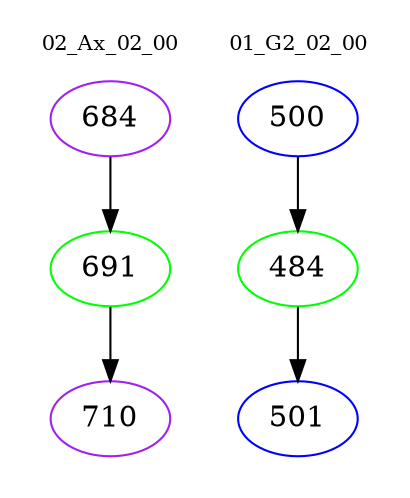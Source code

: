 digraph{
subgraph cluster_0 {
color = white
label = "02_Ax_02_00";
fontsize=10;
T0_684 [label="684", color="purple"]
T0_684 -> T0_691 [color="black"]
T0_691 [label="691", color="green"]
T0_691 -> T0_710 [color="black"]
T0_710 [label="710", color="purple"]
}
subgraph cluster_1 {
color = white
label = "01_G2_02_00";
fontsize=10;
T1_500 [label="500", color="blue"]
T1_500 -> T1_484 [color="black"]
T1_484 [label="484", color="green"]
T1_484 -> T1_501 [color="black"]
T1_501 [label="501", color="blue"]
}
}
